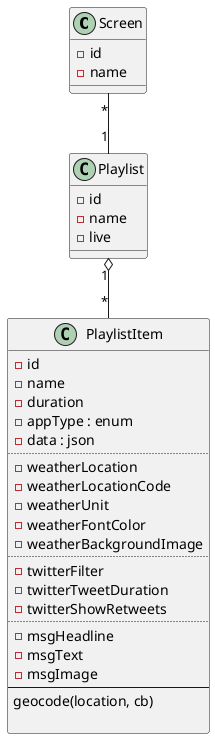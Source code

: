 @startuml

class Screen {
	- id
	- name
}

Screen "*" -- "1" Playlist

class Playlist {
	- id
	- name
	- live
}

Playlist "1" o-- "*" PlaylistItem

class PlaylistItem {
	- id
	- name
	- duration
	- appType : enum
	- data : json
	..
	- weatherLocation
	- weatherLocationCode
	- weatherUnit
	- weatherFontColor
	- weatherBackgroundImage
	..
	- twitterFilter
	- twitterTweetDuration
	- twitterShowRetweets
	..
	- msgHeadline
	- msgText
	- msgImage
	--
	geocode(location, cb)

}

@enduml